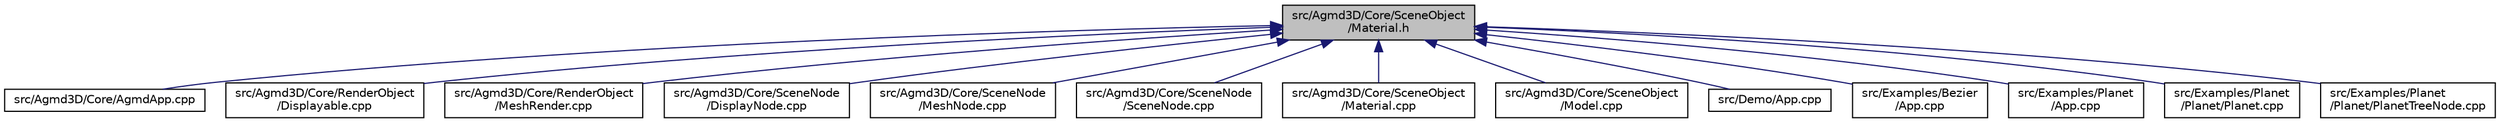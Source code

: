digraph "src/Agmd3D/Core/SceneObject/Material.h"
{
  edge [fontname="Helvetica",fontsize="10",labelfontname="Helvetica",labelfontsize="10"];
  node [fontname="Helvetica",fontsize="10",shape=record];
  Node1 [label="src/Agmd3D/Core/SceneObject\l/Material.h",height=0.2,width=0.4,color="black", fillcolor="grey75", style="filled" fontcolor="black"];
  Node1 -> Node2 [dir="back",color="midnightblue",fontsize="10",style="solid"];
  Node2 [label="src/Agmd3D/Core/AgmdApp.cpp",height=0.2,width=0.4,color="black", fillcolor="white", style="filled",URL="$_agmd3_d_2_core_2_agmd_app_8cpp.html"];
  Node1 -> Node3 [dir="back",color="midnightblue",fontsize="10",style="solid"];
  Node3 [label="src/Agmd3D/Core/RenderObject\l/Displayable.cpp",height=0.2,width=0.4,color="black", fillcolor="white", style="filled",URL="$_displayable_8cpp.html"];
  Node1 -> Node4 [dir="back",color="midnightblue",fontsize="10",style="solid"];
  Node4 [label="src/Agmd3D/Core/RenderObject\l/MeshRender.cpp",height=0.2,width=0.4,color="black", fillcolor="white", style="filled",URL="$_mesh_render_8cpp.html"];
  Node1 -> Node5 [dir="back",color="midnightblue",fontsize="10",style="solid"];
  Node5 [label="src/Agmd3D/Core/SceneNode\l/DisplayNode.cpp",height=0.2,width=0.4,color="black", fillcolor="white", style="filled",URL="$_display_node_8cpp.html"];
  Node1 -> Node6 [dir="back",color="midnightblue",fontsize="10",style="solid"];
  Node6 [label="src/Agmd3D/Core/SceneNode\l/MeshNode.cpp",height=0.2,width=0.4,color="black", fillcolor="white", style="filled",URL="$_mesh_node_8cpp.html"];
  Node1 -> Node7 [dir="back",color="midnightblue",fontsize="10",style="solid"];
  Node7 [label="src/Agmd3D/Core/SceneNode\l/SceneNode.cpp",height=0.2,width=0.4,color="black", fillcolor="white", style="filled",URL="$_scene_node_8cpp.html"];
  Node1 -> Node8 [dir="back",color="midnightblue",fontsize="10",style="solid"];
  Node8 [label="src/Agmd3D/Core/SceneObject\l/Material.cpp",height=0.2,width=0.4,color="black", fillcolor="white", style="filled",URL="$_material_8cpp.html"];
  Node1 -> Node9 [dir="back",color="midnightblue",fontsize="10",style="solid"];
  Node9 [label="src/Agmd3D/Core/SceneObject\l/Model.cpp",height=0.2,width=0.4,color="black", fillcolor="white", style="filled",URL="$_model_8cpp.html"];
  Node1 -> Node10 [dir="back",color="midnightblue",fontsize="10",style="solid"];
  Node10 [label="src/Demo/App.cpp",height=0.2,width=0.4,color="black", fillcolor="white", style="filled",URL="$_demo_2_app_8cpp.html"];
  Node1 -> Node11 [dir="back",color="midnightblue",fontsize="10",style="solid"];
  Node11 [label="src/Examples/Bezier\l/App.cpp",height=0.2,width=0.4,color="black", fillcolor="white", style="filled",URL="$_examples_2_bezier_2_app_8cpp.html"];
  Node1 -> Node12 [dir="back",color="midnightblue",fontsize="10",style="solid"];
  Node12 [label="src/Examples/Planet\l/App.cpp",height=0.2,width=0.4,color="black", fillcolor="white", style="filled",URL="$_examples_2_planet_2_app_8cpp.html"];
  Node1 -> Node13 [dir="back",color="midnightblue",fontsize="10",style="solid"];
  Node13 [label="src/Examples/Planet\l/Planet/Planet.cpp",height=0.2,width=0.4,color="black", fillcolor="white", style="filled",URL="$_planet_8cpp.html"];
  Node1 -> Node14 [dir="back",color="midnightblue",fontsize="10",style="solid"];
  Node14 [label="src/Examples/Planet\l/Planet/PlanetTreeNode.cpp",height=0.2,width=0.4,color="black", fillcolor="white", style="filled",URL="$_planet_tree_node_8cpp.html"];
}
